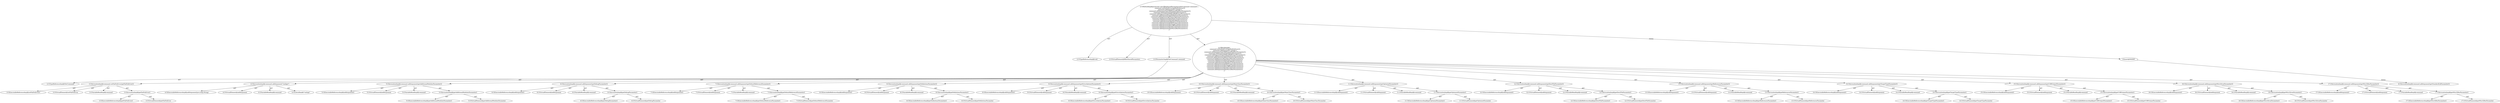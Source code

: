 digraph "fillInSharedParameters#?,NetCommand" {
0 [label="2:CtTypeReferenceImpl@void" shape=ellipse]
1 [label="2:CtVirtualElement@fillInSharedParameters" shape=ellipse]
2 [label="2:CtParameterImpl@NetCommand command" shape=ellipse]
3 [label="2:CtTypeReferenceImpl@NetCommand" shape=ellipse]
4 [label="3:CtExecutableReferenceImpl@setFailOnError()" shape=ellipse]
5 [label="3:CtVirtualElement@setFailOnError" shape=ellipse]
6 [label="3:CtVariableReadImpl@command" shape=ellipse]
7 [label="3:CtExecutableReferenceImpl@getFailOnError()" shape=ellipse]
8 [label="3:CtVirtualElement@getFailOnError" shape=ellipse]
9 [label="3:CtInvocationImpl@getFailOnError()" shape=ellipse]
10 [label="3:CtInvocationImpl@command.setFailOnError(getFailOnError())" shape=ellipse]
11 [label="4:CtExecutableReferenceImpl@addArgument(java.lang.String)" shape=ellipse]
12 [label="4:CtVirtualElement@addArgument" shape=ellipse]
13 [label="4:CtVariableReadImpl@command" shape=ellipse]
14 [label="4:CtLiteralImpl@\"/nologo\"" shape=ellipse]
15 [label="4:CtInvocationImpl@command.addArgument(\"/nologo\")" shape=ellipse]
16 [label="5:CtExecutableReferenceImpl@addArgument()" shape=ellipse]
17 [label="5:CtVirtualElement@addArgument" shape=ellipse]
18 [label="5:CtVariableReadImpl@command" shape=ellipse]
19 [label="5:CtExecutableReferenceImpl@getAdditionalModulesParameter()" shape=ellipse]
20 [label="5:CtVirtualElement@getAdditionalModulesParameter" shape=ellipse]
21 [label="5:CtInvocationImpl@getAdditionalModulesParameter()" shape=ellipse]
22 [label="5:CtInvocationImpl@command.addArgument(getAdditionalModulesParameter())" shape=ellipse]
23 [label="6:CtExecutableReferenceImpl@addArgument()" shape=ellipse]
24 [label="6:CtVirtualElement@addArgument" shape=ellipse]
25 [label="6:CtVariableReadImpl@command" shape=ellipse]
26 [label="6:CtExecutableReferenceImpl@getDebugParameter()" shape=ellipse]
27 [label="6:CtVirtualElement@getDebugParameter" shape=ellipse]
28 [label="6:CtInvocationImpl@getDebugParameter()" shape=ellipse]
29 [label="6:CtInvocationImpl@command.addArgument(getDebugParameter())" shape=ellipse]
30 [label="7:CtExecutableReferenceImpl@addArgument()" shape=ellipse]
31 [label="7:CtVirtualElement@addArgument" shape=ellipse]
32 [label="7:CtVariableReadImpl@command" shape=ellipse]
33 [label="7:CtExecutableReferenceImpl@getDefaultReferenceParameter()" shape=ellipse]
34 [label="7:CtVirtualElement@getDefaultReferenceParameter" shape=ellipse]
35 [label="7:CtInvocationImpl@getDefaultReferenceParameter()" shape=ellipse]
36 [label="7:CtInvocationImpl@command.addArgument(getDefaultReferenceParameter())" shape=ellipse]
37 [label="8:CtExecutableReferenceImpl@addArgument()" shape=ellipse]
38 [label="8:CtVirtualElement@addArgument" shape=ellipse]
39 [label="8:CtVariableReadImpl@command" shape=ellipse]
40 [label="8:CtExecutableReferenceImpl@getDefinitionsParameter()" shape=ellipse]
41 [label="8:CtVirtualElement@getDefinitionsParameter" shape=ellipse]
42 [label="8:CtInvocationImpl@getDefinitionsParameter()" shape=ellipse]
43 [label="8:CtInvocationImpl@command.addArgument(getDefinitionsParameter())" shape=ellipse]
44 [label="9:CtExecutableReferenceImpl@addArgument()" shape=ellipse]
45 [label="9:CtVirtualElement@addArgument" shape=ellipse]
46 [label="9:CtVariableReadImpl@command" shape=ellipse]
47 [label="9:CtExecutableReferenceImpl@getExtraOptionsParameter()" shape=ellipse]
48 [label="9:CtVirtualElement@getExtraOptionsParameter" shape=ellipse]
49 [label="9:CtInvocationImpl@getExtraOptionsParameter()" shape=ellipse]
50 [label="9:CtInvocationImpl@command.addArgument(getExtraOptionsParameter())" shape=ellipse]
51 [label="10:CtExecutableReferenceImpl@addArgument()" shape=ellipse]
52 [label="10:CtVirtualElement@addArgument" shape=ellipse]
53 [label="10:CtVariableReadImpl@command" shape=ellipse]
54 [label="10:CtExecutableReferenceImpl@getMainClassParameter()" shape=ellipse]
55 [label="10:CtVirtualElement@getMainClassParameter" shape=ellipse]
56 [label="10:CtInvocationImpl@getMainClassParameter()" shape=ellipse]
57 [label="10:CtInvocationImpl@command.addArgument(getMainClassParameter())" shape=ellipse]
58 [label="11:CtExecutableReferenceImpl@addArgument()" shape=ellipse]
59 [label="11:CtVirtualElement@addArgument" shape=ellipse]
60 [label="11:CtVariableReadImpl@command" shape=ellipse]
61 [label="11:CtExecutableReferenceImpl@getOptimizeParameter()" shape=ellipse]
62 [label="11:CtVirtualElement@getOptimizeParameter" shape=ellipse]
63 [label="11:CtInvocationImpl@getOptimizeParameter()" shape=ellipse]
64 [label="11:CtInvocationImpl@command.addArgument(getOptimizeParameter())" shape=ellipse]
65 [label="12:CtExecutableReferenceImpl@addArgument()" shape=ellipse]
66 [label="12:CtVirtualElement@addArgument" shape=ellipse]
67 [label="12:CtVariableReadImpl@command" shape=ellipse]
68 [label="12:CtExecutableReferenceImpl@getDestFileParameter()" shape=ellipse]
69 [label="12:CtVirtualElement@getDestFileParameter" shape=ellipse]
70 [label="12:CtInvocationImpl@getDestFileParameter()" shape=ellipse]
71 [label="12:CtInvocationImpl@command.addArgument(getDestFileParameter())" shape=ellipse]
72 [label="13:CtExecutableReferenceImpl@addArgument()" shape=ellipse]
73 [label="13:CtVirtualElement@addArgument" shape=ellipse]
74 [label="13:CtVariableReadImpl@command" shape=ellipse]
75 [label="13:CtExecutableReferenceImpl@getReferencesParameter()" shape=ellipse]
76 [label="13:CtVirtualElement@getReferencesParameter" shape=ellipse]
77 [label="13:CtInvocationImpl@getReferencesParameter()" shape=ellipse]
78 [label="13:CtInvocationImpl@command.addArgument(getReferencesParameter())" shape=ellipse]
79 [label="14:CtExecutableReferenceImpl@addArgument()" shape=ellipse]
80 [label="14:CtVirtualElement@addArgument" shape=ellipse]
81 [label="14:CtVariableReadImpl@command" shape=ellipse]
82 [label="14:CtExecutableReferenceImpl@getTargetTypeParameter()" shape=ellipse]
83 [label="14:CtVirtualElement@getTargetTypeParameter" shape=ellipse]
84 [label="14:CtInvocationImpl@getTargetTypeParameter()" shape=ellipse]
85 [label="14:CtInvocationImpl@command.addArgument(getTargetTypeParameter())" shape=ellipse]
86 [label="15:CtExecutableReferenceImpl@addArgument()" shape=ellipse]
87 [label="15:CtVirtualElement@addArgument" shape=ellipse]
88 [label="15:CtVariableReadImpl@command" shape=ellipse]
89 [label="15:CtExecutableReferenceImpl@getUtf8OutputParameter()" shape=ellipse]
90 [label="15:CtVirtualElement@getUtf8OutputParameter" shape=ellipse]
91 [label="15:CtInvocationImpl@getUtf8OutputParameter()" shape=ellipse]
92 [label="15:CtInvocationImpl@command.addArgument(getUtf8OutputParameter())" shape=ellipse]
93 [label="16:CtExecutableReferenceImpl@addArgument()" shape=ellipse]
94 [label="16:CtVirtualElement@addArgument" shape=ellipse]
95 [label="16:CtVariableReadImpl@command" shape=ellipse]
96 [label="16:CtExecutableReferenceImpl@getWin32IconParameter()" shape=ellipse]
97 [label="16:CtVirtualElement@getWin32IconParameter" shape=ellipse]
98 [label="16:CtInvocationImpl@getWin32IconParameter()" shape=ellipse]
99 [label="16:CtInvocationImpl@command.addArgument(getWin32IconParameter())" shape=ellipse]
100 [label="17:CtExecutableReferenceImpl@addArgument()" shape=ellipse]
101 [label="17:CtVirtualElement@addArgument" shape=ellipse]
102 [label="17:CtVariableReadImpl@command" shape=ellipse]
103 [label="17:CtExecutableReferenceImpl@getWin32ResParameter()" shape=ellipse]
104 [label="17:CtVirtualElement@getWin32ResParameter" shape=ellipse]
105 [label="17:CtInvocationImpl@getWin32ResParameter()" shape=ellipse]
106 [label="17:CtInvocationImpl@command.addArgument(getWin32ResParameter())" shape=ellipse]
107 [label="2:CtBlockImpl@\{
    command.setFailOnError(getFailOnError());
    command.addArgument(\"/nologo\");
    command.addArgument(getAdditionalModulesParameter());
    command.addArgument(getDebugParameter());
    command.addArgument(getDefaultReferenceParameter());
    command.addArgument(getDefinitionsParameter());
    command.addArgument(getExtraOptionsParameter());
    command.addArgument(getMainClassParameter());
    command.addArgument(getOptimizeParameter());
    command.addArgument(getDestFileParameter());
    command.addArgument(getReferencesParameter());
    command.addArgument(getTargetTypeParameter());
    command.addArgument(getUtf8OutputParameter());
    command.addArgument(getWin32IconParameter());
    command.addArgument(getWin32ResParameter());
\}" shape=ellipse]
108 [label="2:CtMethodImpl@protected void fillInSharedParameters(NetCommand command) \{
    command.setFailOnError(getFailOnError());
    command.addArgument(\"/nologo\");
    command.addArgument(getAdditionalModulesParameter());
    command.addArgument(getDebugParameter());
    command.addArgument(getDefaultReferenceParameter());
    command.addArgument(getDefinitionsParameter());
    command.addArgument(getExtraOptionsParameter());
    command.addArgument(getMainClassParameter());
    command.addArgument(getOptimizeParameter());
    command.addArgument(getDestFileParameter());
    command.addArgument(getReferencesParameter());
    command.addArgument(getTargetTypeParameter());
    command.addArgument(getUtf8OutputParameter());
    command.addArgument(getWin32IconParameter());
    command.addArgument(getWin32ResParameter());
\}" shape=ellipse]
109 [label="8:Insert@INSERT" shape=ellipse]
110 [label="8:CtInvocationImpl@command.addArgument(getStandardLibParameter())" shape=ellipse]
2 -> 3 [label="AST"];
9 -> 8 [label="AST"];
9 -> 7 [label="AST"];
10 -> 5 [label="AST"];
10 -> 6 [label="AST"];
10 -> 4 [label="AST"];
10 -> 9 [label="AST"];
15 -> 12 [label="AST"];
15 -> 13 [label="AST"];
15 -> 11 [label="AST"];
15 -> 14 [label="AST"];
21 -> 20 [label="AST"];
21 -> 19 [label="AST"];
22 -> 17 [label="AST"];
22 -> 18 [label="AST"];
22 -> 16 [label="AST"];
22 -> 21 [label="AST"];
28 -> 27 [label="AST"];
28 -> 26 [label="AST"];
29 -> 24 [label="AST"];
29 -> 25 [label="AST"];
29 -> 23 [label="AST"];
29 -> 28 [label="AST"];
35 -> 34 [label="AST"];
35 -> 33 [label="AST"];
36 -> 31 [label="AST"];
36 -> 32 [label="AST"];
36 -> 30 [label="AST"];
36 -> 35 [label="AST"];
42 -> 41 [label="AST"];
42 -> 40 [label="AST"];
43 -> 38 [label="AST"];
43 -> 39 [label="AST"];
43 -> 37 [label="AST"];
43 -> 42 [label="AST"];
49 -> 48 [label="AST"];
49 -> 47 [label="AST"];
50 -> 45 [label="AST"];
50 -> 46 [label="AST"];
50 -> 44 [label="AST"];
50 -> 49 [label="AST"];
56 -> 55 [label="AST"];
56 -> 54 [label="AST"];
57 -> 52 [label="AST"];
57 -> 53 [label="AST"];
57 -> 51 [label="AST"];
57 -> 56 [label="AST"];
63 -> 62 [label="AST"];
63 -> 61 [label="AST"];
64 -> 59 [label="AST"];
64 -> 60 [label="AST"];
64 -> 58 [label="AST"];
64 -> 63 [label="AST"];
70 -> 69 [label="AST"];
70 -> 68 [label="AST"];
71 -> 66 [label="AST"];
71 -> 67 [label="AST"];
71 -> 65 [label="AST"];
71 -> 70 [label="AST"];
77 -> 76 [label="AST"];
77 -> 75 [label="AST"];
78 -> 73 [label="AST"];
78 -> 74 [label="AST"];
78 -> 72 [label="AST"];
78 -> 77 [label="AST"];
84 -> 83 [label="AST"];
84 -> 82 [label="AST"];
85 -> 80 [label="AST"];
85 -> 81 [label="AST"];
85 -> 79 [label="AST"];
85 -> 84 [label="AST"];
91 -> 90 [label="AST"];
91 -> 89 [label="AST"];
92 -> 87 [label="AST"];
92 -> 88 [label="AST"];
92 -> 86 [label="AST"];
92 -> 91 [label="AST"];
98 -> 97 [label="AST"];
98 -> 96 [label="AST"];
99 -> 94 [label="AST"];
99 -> 95 [label="AST"];
99 -> 93 [label="AST"];
99 -> 98 [label="AST"];
105 -> 104 [label="AST"];
105 -> 103 [label="AST"];
106 -> 101 [label="AST"];
106 -> 102 [label="AST"];
106 -> 100 [label="AST"];
106 -> 105 [label="AST"];
107 -> 10 [label="AST"];
107 -> 15 [label="AST"];
107 -> 22 [label="AST"];
107 -> 29 [label="AST"];
107 -> 36 [label="AST"];
107 -> 43 [label="AST"];
107 -> 50 [label="AST"];
107 -> 57 [label="AST"];
107 -> 64 [label="AST"];
107 -> 71 [label="AST"];
107 -> 78 [label="AST"];
107 -> 85 [label="AST"];
107 -> 92 [label="AST"];
107 -> 99 [label="AST"];
107 -> 106 [label="AST"];
108 -> 1 [label="AST"];
108 -> 0 [label="AST"];
108 -> 2 [label="AST"];
108 -> 107 [label="AST"];
108 -> 109 [label="Action"];
109 -> 110 [label="Action"];
}